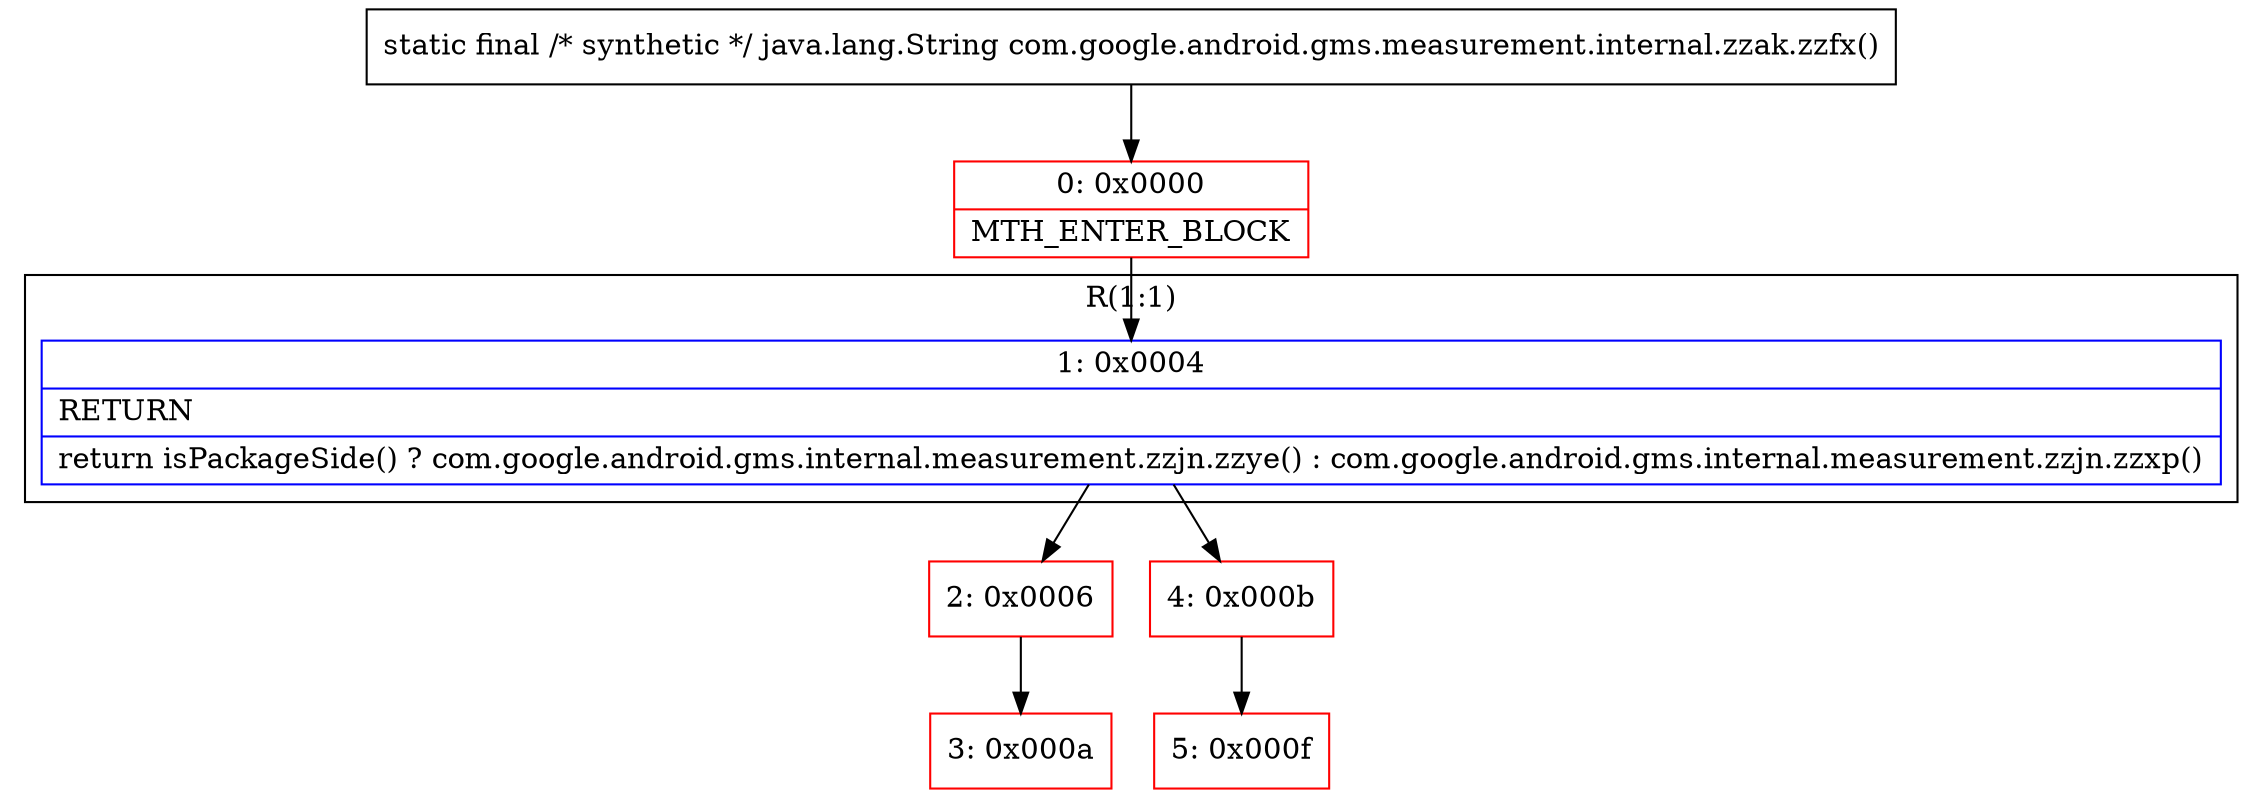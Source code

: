 digraph "CFG forcom.google.android.gms.measurement.internal.zzak.zzfx()Ljava\/lang\/String;" {
subgraph cluster_Region_169859222 {
label = "R(1:1)";
node [shape=record,color=blue];
Node_1 [shape=record,label="{1\:\ 0x0004|RETURN\l|return isPackageSide() ? com.google.android.gms.internal.measurement.zzjn.zzye() : com.google.android.gms.internal.measurement.zzjn.zzxp()\l}"];
}
Node_0 [shape=record,color=red,label="{0\:\ 0x0000|MTH_ENTER_BLOCK\l}"];
Node_2 [shape=record,color=red,label="{2\:\ 0x0006}"];
Node_3 [shape=record,color=red,label="{3\:\ 0x000a}"];
Node_4 [shape=record,color=red,label="{4\:\ 0x000b}"];
Node_5 [shape=record,color=red,label="{5\:\ 0x000f}"];
MethodNode[shape=record,label="{static final \/* synthetic *\/ java.lang.String com.google.android.gms.measurement.internal.zzak.zzfx() }"];
MethodNode -> Node_0;
Node_1 -> Node_2;
Node_1 -> Node_4;
Node_0 -> Node_1;
Node_2 -> Node_3;
Node_4 -> Node_5;
}

